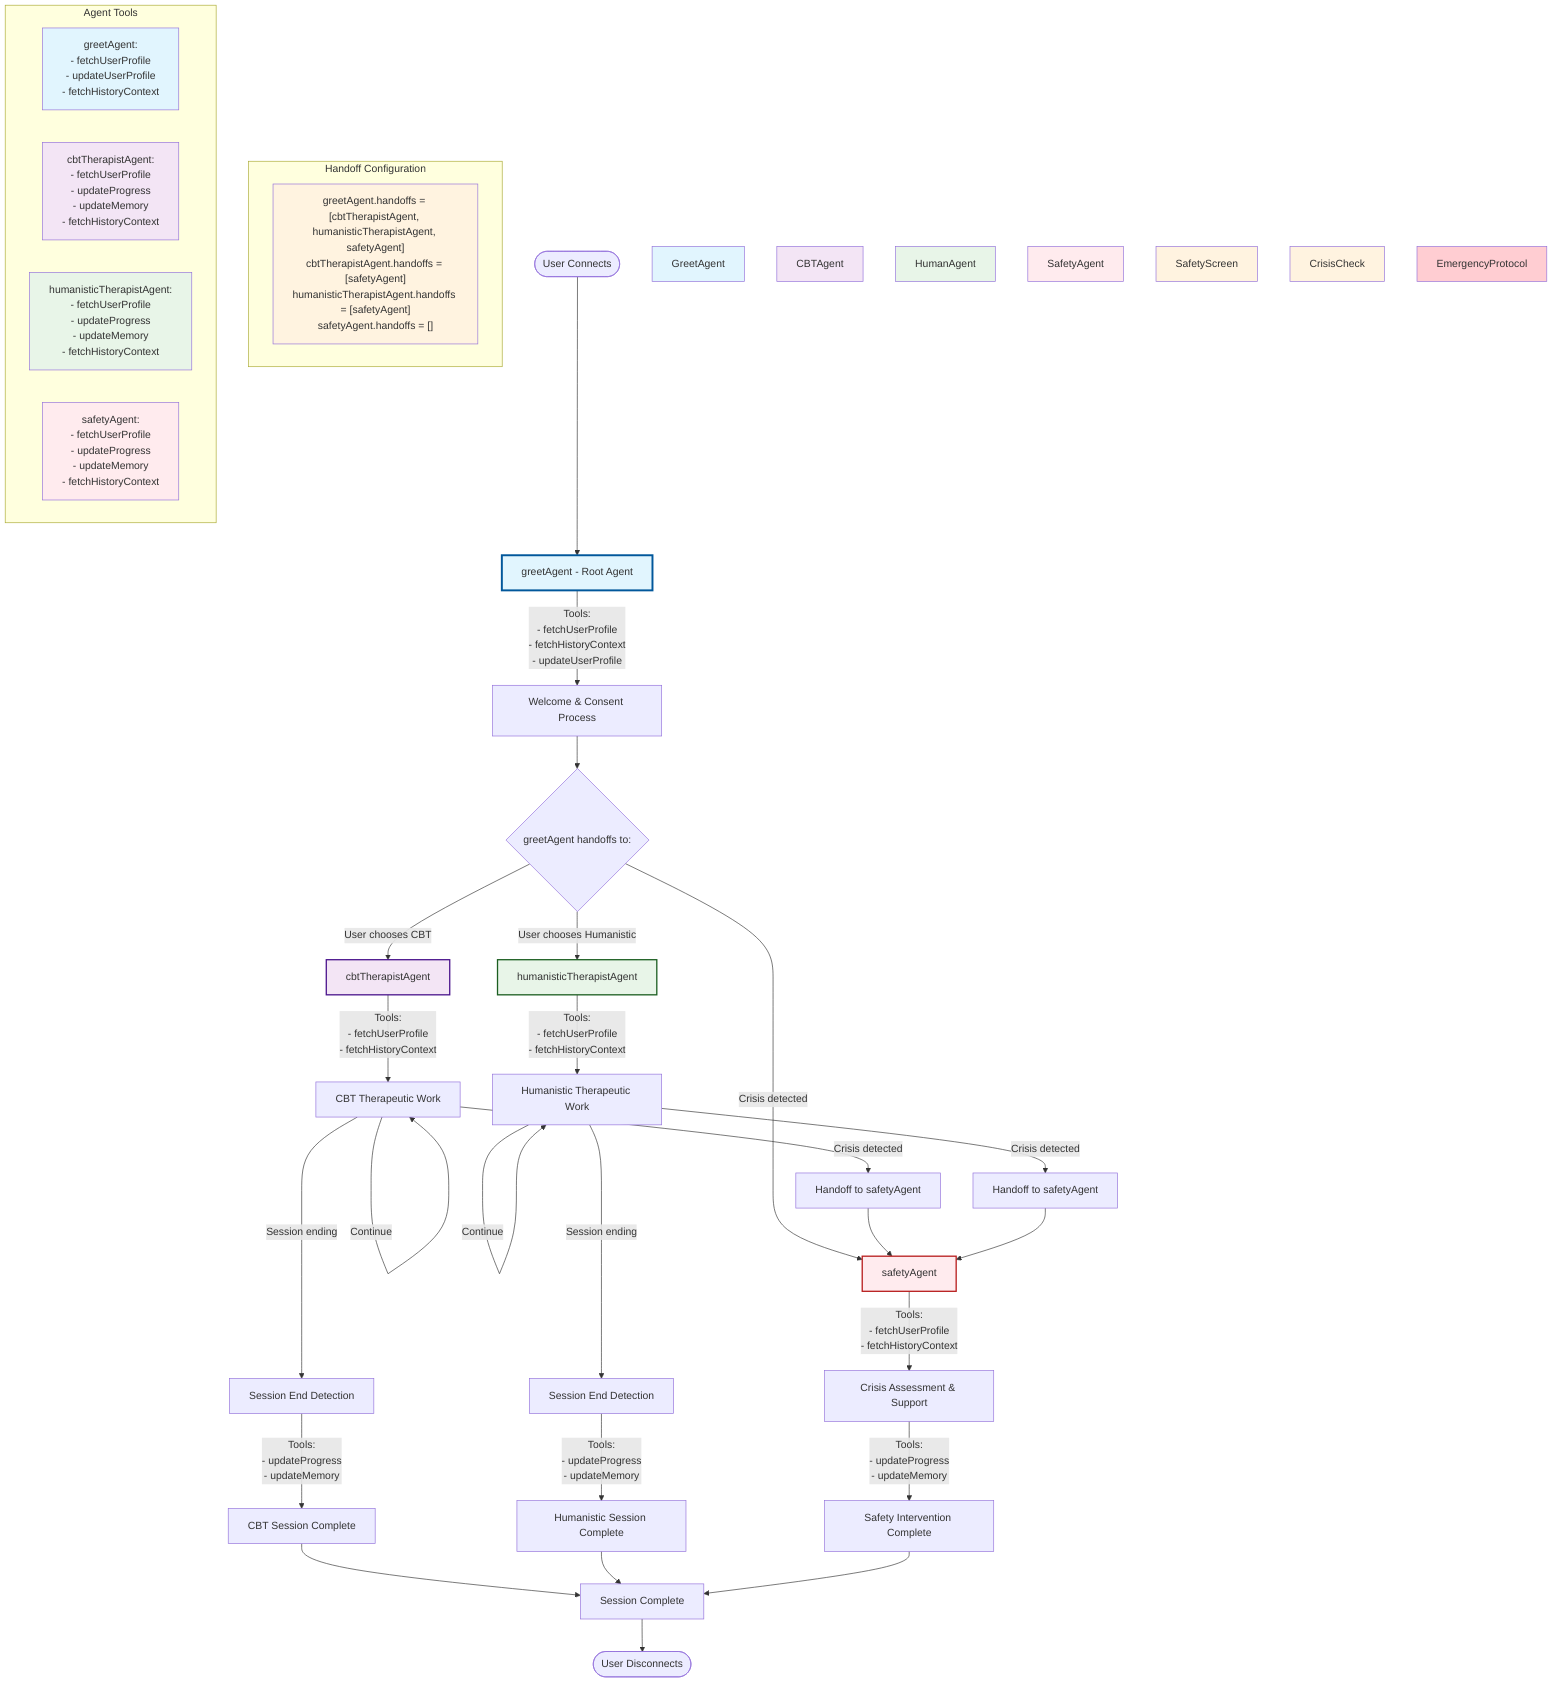 flowchart TB
    %% System starts with greetAgent as root
    Start([User Connects]) --> Root[greetAgent - Root Agent]
    
    %% greetAgent tools and handoff logic
    Root -->|Tools:<br/>- fetchUserProfile<br/>- fetchHistoryContext<br/>- updateUserProfile| Welcome[Welcome & Consent Process]
    
    %% Handoff configuration from code
    Welcome --> Handoff{greetAgent handoffs to:}
    Handoff -->|User chooses CBT| CBT[cbtTherapistAgent]
    Handoff -->|User chooses Humanistic| Humanistic[humanisticTherapistAgent] 
    Handoff -->|Crisis detected| Safety[safetyAgent]
    
    %% cbtTherapistAgent flow
    CBT -->|Tools:<br/>- fetchUserProfile<br/>- fetchHistoryContext| CBTSession[CBT Therapeutic Work]
    CBTSession -->|Crisis detected| CBTToSafety[Handoff to safetyAgent]
    CBTSession -->|Session ending| CBTEnd[Session End Detection]
    CBTSession -->|Continue| CBTSession
    
    CBTEnd -->|Tools:<br/>- updateProgress<br/>- updateMemory| CBTComplete[CBT Session Complete]
    
    %% humanisticTherapistAgent flow  
    Humanistic -->|Tools:<br/>- fetchUserProfile<br/>- fetchHistoryContext| HumanisticSession[Humanistic Therapeutic Work]
    HumanisticSession -->|Crisis detected| HumanisticToSafety[Handoff to safetyAgent]
    HumanisticSession -->|Session ending| HumanisticEnd[Session End Detection]
    HumanisticSession -->|Continue| HumanisticSession
    
    HumanisticEnd -->|Tools:<br/>- updateProgress<br/>- updateMemory| HumanisticComplete[Humanistic Session Complete]
    
    %% safetyAgent flow
    CBTToSafety --> Safety
    HumanisticToSafety --> Safety
    Safety -->|Tools:<br/>- fetchUserProfile<br/>- fetchHistoryContext| SafetyWork[Crisis Assessment & Support]
    SafetyWork -->|Tools:<br/>- updateProgress<br/>- updateMemory| SafetyComplete[Safety Intervention Complete]
    
    %% All agents can only handoff to safetyAgent (per handoff config)
    CBTComplete --> SessionEnd[Session Complete]
    HumanisticComplete --> SessionEnd
    SafetyComplete --> SessionEnd
    
    SessionEnd --> Disconnect([User Disconnects])
    
    %% Show handoff configuration from index.ts
    subgraph "Handoff Configuration"
        HandoffConfig["greetAgent.handoffs = [cbtTherapistAgent, humanisticTherapistAgent, safetyAgent]<br/>cbtTherapistAgent.handoffs = [safetyAgent]<br/>humanisticTherapistAgent.handoffs = [safetyAgent]<br/>safetyAgent.handoffs = []"]
    end
    
    %% Show tools per agent
    subgraph "Agent Tools"
        GreetTools["greetAgent:<br/>- fetchUserProfile<br/>- updateUserProfile<br/>- fetchHistoryContext"]
        CBTTools["cbtTherapistAgent:<br/>- fetchUserProfile<br/>- updateProgress<br/>- updateMemory<br/>- fetchHistoryContext"]
        HumanTools["humanisticTherapistAgent:<br/>- fetchUserProfile<br/>- updateProgress<br/>- updateMemory<br/>- fetchHistoryContext"]
        SafetyTools["safetyAgent:<br/>- fetchUserProfile<br/>- updateProgress<br/>- updateMemory<br/>- fetchHistoryContext"]
    end
    
    %% Styling
    style Root fill:#e1f5fe,stroke:#01579b,stroke-width:3px
    style CBT fill:#f3e5f5,stroke:#4a148c,stroke-width:2px
    style Humanistic fill:#e8f5e8,stroke:#1b5e20,stroke-width:2px
    style Safety fill:#ffebee,stroke:#b71c1c,stroke-width:2px
    style HandoffConfig fill:#fff3e0
    style GreetTools fill:#e1f5fe
    style CBTTools fill:#f3e5f5
    style HumanTools fill:#e8f5e8
    style SafetyTools fill:#ffebee
    
    style GreetAgent fill:#e1f5fe
    style CBTAgent fill:#f3e5f5
    style HumanAgent fill:#e8f5e8
    style SafetyAgent fill:#ffebee
    style SafetyScreen fill:#fff3e0
    style CrisisCheck fill:#fff3e0
    style EmergencyProtocol fill:#ffcdd2